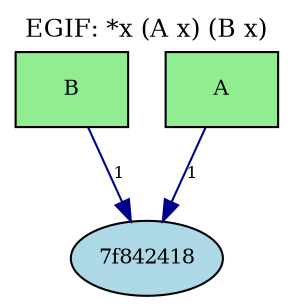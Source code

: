digraph EG {
  rankdir=TB;
  compound=true;
  node [fontsize=10];

  label="EGIF: *x (A x) (B x)";
  labelloc="t";
  fontsize=12;

  "pred_e_8b3890ac" [label="B", shape=box, style=filled, fillcolor=lightgreen];
  "pred_e_7f26d537" [label="A", shape=box, style=filled, fillcolor=lightgreen];
  "Vertex(id='v_7f842418', label=None, is_generic=True)" [label="7f842418", shape=ellipse, style=filled, fillcolor=lightblue];
  // ν mapping connections
  "pred_e_8b3890ac" -> "Vertex(id='v_7f842418', label=None, is_generic=True)" [label="1", color=darkblue, fontsize=8];
  "pred_e_7f26d537" -> "Vertex(id='v_7f842418', label=None, is_generic=True)" [label="1", color=darkblue, fontsize=8];
}